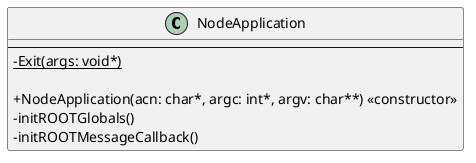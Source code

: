 @startuml

skinparam classAttributeIconSize 0
skinparam shadowing false

class NodeApplication {
 --
 {static} -Exit(args: void*)

 +NodeApplication(acn: char*, argc: int*, argv: char**) <<constructor>>
 -initROOTGlobals()
 -initROOTMessageCallback()
}

@enduml
